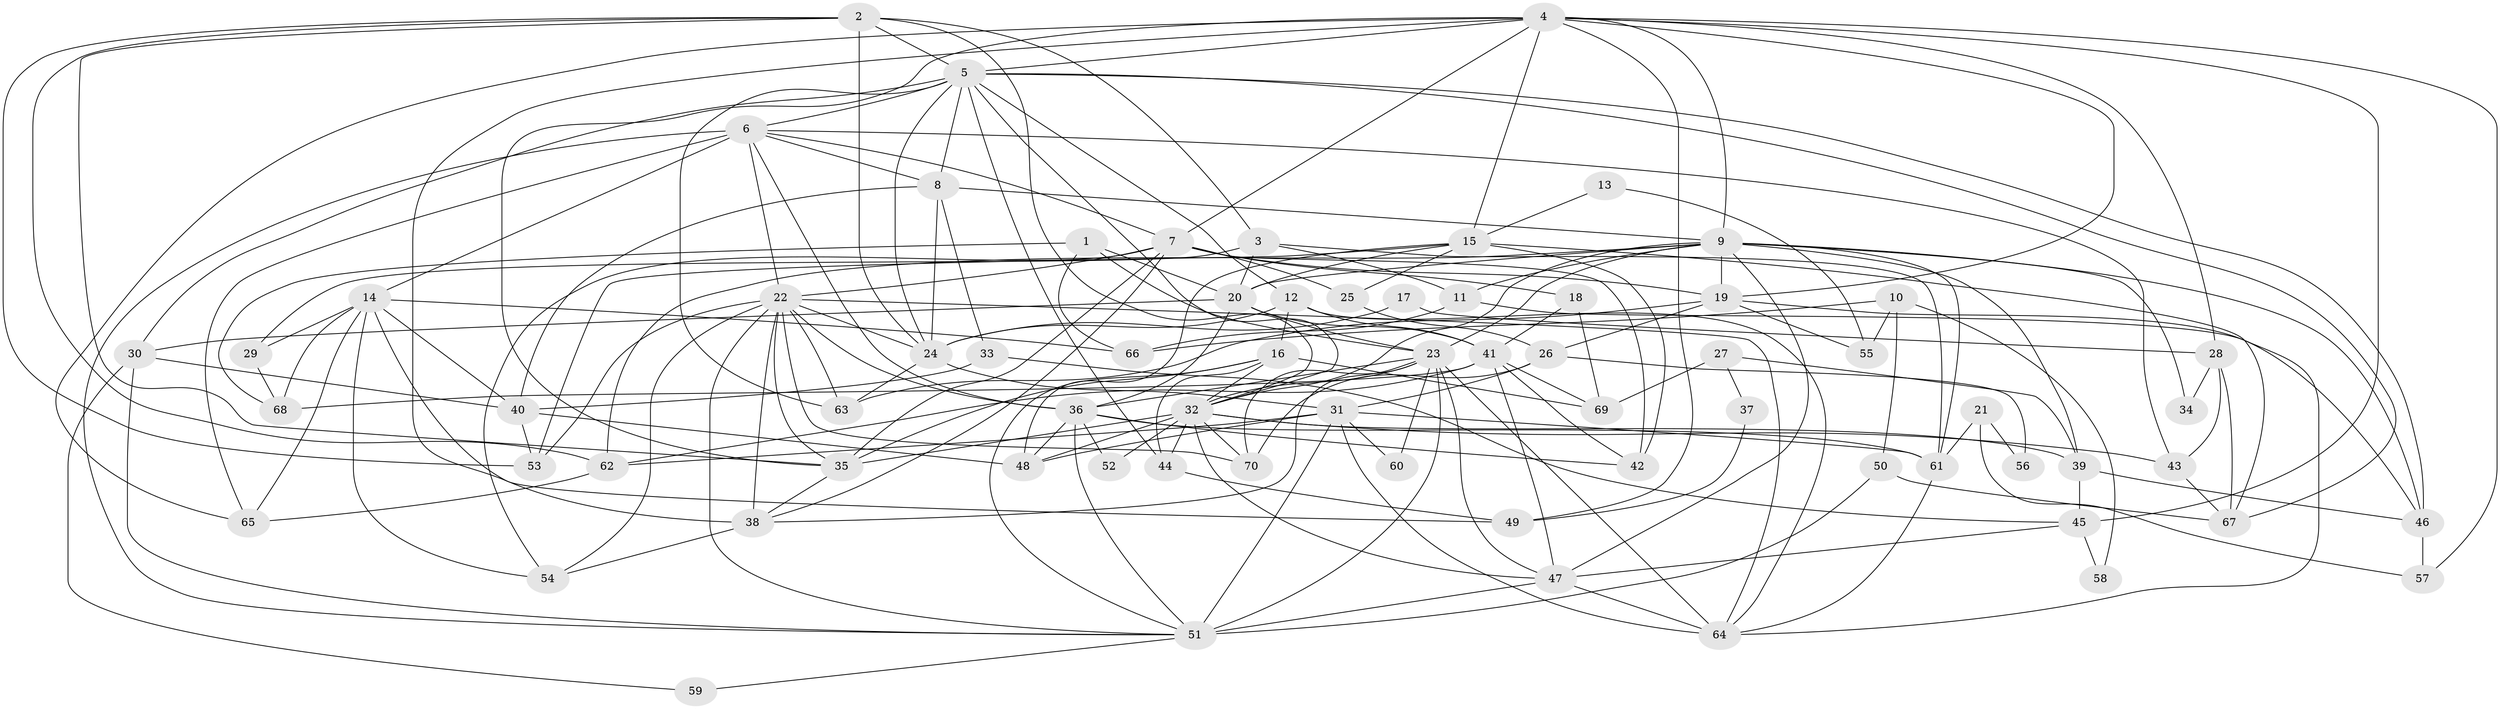 // original degree distribution, {4: 0.3237410071942446, 2: 0.1510791366906475, 5: 0.2158273381294964, 3: 0.19424460431654678, 7: 0.02158273381294964, 8: 0.014388489208633094, 6: 0.07913669064748201}
// Generated by graph-tools (version 1.1) at 2025/51/03/04/25 22:51:16]
// undirected, 70 vertices, 192 edges
graph export_dot {
  node [color=gray90,style=filled];
  1;
  2;
  3;
  4;
  5;
  6;
  7;
  8;
  9;
  10;
  11;
  12;
  13;
  14;
  15;
  16;
  17;
  18;
  19;
  20;
  21;
  22;
  23;
  24;
  25;
  26;
  27;
  28;
  29;
  30;
  31;
  32;
  33;
  34;
  35;
  36;
  37;
  38;
  39;
  40;
  41;
  42;
  43;
  44;
  45;
  46;
  47;
  48;
  49;
  50;
  51;
  52;
  53;
  54;
  55;
  56;
  57;
  58;
  59;
  60;
  61;
  62;
  63;
  64;
  65;
  66;
  67;
  68;
  69;
  70;
  1 -- 20 [weight=1.0];
  1 -- 23 [weight=1.0];
  1 -- 66 [weight=1.0];
  1 -- 68 [weight=1.0];
  2 -- 3 [weight=1.0];
  2 -- 5 [weight=1.0];
  2 -- 24 [weight=2.0];
  2 -- 32 [weight=2.0];
  2 -- 35 [weight=1.0];
  2 -- 53 [weight=1.0];
  2 -- 62 [weight=1.0];
  3 -- 11 [weight=1.0];
  3 -- 20 [weight=1.0];
  3 -- 29 [weight=1.0];
  3 -- 61 [weight=1.0];
  4 -- 5 [weight=1.0];
  4 -- 7 [weight=1.0];
  4 -- 9 [weight=1.0];
  4 -- 15 [weight=1.0];
  4 -- 19 [weight=1.0];
  4 -- 28 [weight=1.0];
  4 -- 35 [weight=1.0];
  4 -- 38 [weight=1.0];
  4 -- 45 [weight=1.0];
  4 -- 49 [weight=1.0];
  4 -- 57 [weight=1.0];
  4 -- 65 [weight=1.0];
  5 -- 6 [weight=1.0];
  5 -- 8 [weight=1.0];
  5 -- 12 [weight=1.0];
  5 -- 24 [weight=1.0];
  5 -- 30 [weight=1.0];
  5 -- 32 [weight=1.0];
  5 -- 44 [weight=1.0];
  5 -- 46 [weight=1.0];
  5 -- 63 [weight=1.0];
  5 -- 67 [weight=1.0];
  6 -- 7 [weight=1.0];
  6 -- 8 [weight=1.0];
  6 -- 14 [weight=2.0];
  6 -- 22 [weight=2.0];
  6 -- 36 [weight=1.0];
  6 -- 43 [weight=1.0];
  6 -- 51 [weight=1.0];
  6 -- 65 [weight=1.0];
  7 -- 18 [weight=1.0];
  7 -- 19 [weight=1.0];
  7 -- 22 [weight=2.0];
  7 -- 25 [weight=1.0];
  7 -- 35 [weight=1.0];
  7 -- 38 [weight=1.0];
  7 -- 42 [weight=1.0];
  7 -- 54 [weight=1.0];
  8 -- 9 [weight=1.0];
  8 -- 24 [weight=1.0];
  8 -- 33 [weight=1.0];
  8 -- 40 [weight=1.0];
  9 -- 11 [weight=1.0];
  9 -- 19 [weight=1.0];
  9 -- 20 [weight=1.0];
  9 -- 23 [weight=1.0];
  9 -- 32 [weight=1.0];
  9 -- 34 [weight=1.0];
  9 -- 39 [weight=1.0];
  9 -- 46 [weight=1.0];
  9 -- 47 [weight=1.0];
  9 -- 61 [weight=1.0];
  9 -- 62 [weight=1.0];
  10 -- 50 [weight=1.0];
  10 -- 55 [weight=1.0];
  10 -- 58 [weight=1.0];
  10 -- 66 [weight=1.0];
  11 -- 46 [weight=1.0];
  11 -- 66 [weight=1.0];
  12 -- 16 [weight=1.0];
  12 -- 24 [weight=1.0];
  12 -- 41 [weight=1.0];
  12 -- 64 [weight=1.0];
  13 -- 15 [weight=1.0];
  13 -- 55 [weight=1.0];
  14 -- 29 [weight=1.0];
  14 -- 40 [weight=1.0];
  14 -- 49 [weight=1.0];
  14 -- 54 [weight=1.0];
  14 -- 65 [weight=1.0];
  14 -- 66 [weight=1.0];
  14 -- 68 [weight=1.0];
  15 -- 20 [weight=1.0];
  15 -- 25 [weight=1.0];
  15 -- 42 [weight=1.0];
  15 -- 48 [weight=1.0];
  15 -- 53 [weight=1.0];
  15 -- 67 [weight=1.0];
  16 -- 32 [weight=1.0];
  16 -- 35 [weight=1.0];
  16 -- 44 [weight=1.0];
  16 -- 51 [weight=1.0];
  16 -- 69 [weight=1.0];
  17 -- 24 [weight=1.0];
  17 -- 28 [weight=1.0];
  18 -- 41 [weight=1.0];
  18 -- 69 [weight=1.0];
  19 -- 26 [weight=1.0];
  19 -- 55 [weight=1.0];
  19 -- 63 [weight=1.0];
  19 -- 64 [weight=1.0];
  20 -- 23 [weight=1.0];
  20 -- 30 [weight=1.0];
  20 -- 36 [weight=1.0];
  20 -- 41 [weight=1.0];
  21 -- 56 [weight=1.0];
  21 -- 57 [weight=1.0];
  21 -- 61 [weight=1.0];
  22 -- 24 [weight=2.0];
  22 -- 35 [weight=1.0];
  22 -- 36 [weight=1.0];
  22 -- 38 [weight=2.0];
  22 -- 51 [weight=1.0];
  22 -- 53 [weight=1.0];
  22 -- 54 [weight=1.0];
  22 -- 63 [weight=1.0];
  22 -- 64 [weight=1.0];
  22 -- 70 [weight=1.0];
  23 -- 32 [weight=1.0];
  23 -- 36 [weight=1.0];
  23 -- 38 [weight=1.0];
  23 -- 47 [weight=1.0];
  23 -- 51 [weight=3.0];
  23 -- 60 [weight=1.0];
  23 -- 64 [weight=1.0];
  23 -- 70 [weight=1.0];
  24 -- 31 [weight=1.0];
  24 -- 63 [weight=1.0];
  25 -- 26 [weight=1.0];
  26 -- 31 [weight=1.0];
  26 -- 56 [weight=1.0];
  26 -- 70 [weight=1.0];
  27 -- 37 [weight=1.0];
  27 -- 39 [weight=1.0];
  27 -- 69 [weight=1.0];
  28 -- 34 [weight=1.0];
  28 -- 43 [weight=1.0];
  28 -- 67 [weight=1.0];
  29 -- 68 [weight=1.0];
  30 -- 40 [weight=1.0];
  30 -- 51 [weight=1.0];
  30 -- 59 [weight=1.0];
  31 -- 48 [weight=1.0];
  31 -- 51 [weight=1.0];
  31 -- 60 [weight=1.0];
  31 -- 61 [weight=1.0];
  31 -- 62 [weight=1.0];
  31 -- 64 [weight=2.0];
  32 -- 35 [weight=2.0];
  32 -- 39 [weight=1.0];
  32 -- 43 [weight=1.0];
  32 -- 44 [weight=2.0];
  32 -- 47 [weight=1.0];
  32 -- 48 [weight=1.0];
  32 -- 52 [weight=1.0];
  32 -- 70 [weight=1.0];
  33 -- 40 [weight=1.0];
  33 -- 45 [weight=1.0];
  35 -- 38 [weight=1.0];
  36 -- 42 [weight=1.0];
  36 -- 48 [weight=1.0];
  36 -- 51 [weight=1.0];
  36 -- 52 [weight=1.0];
  36 -- 61 [weight=1.0];
  37 -- 49 [weight=1.0];
  38 -- 54 [weight=1.0];
  39 -- 45 [weight=1.0];
  39 -- 46 [weight=1.0];
  40 -- 48 [weight=1.0];
  40 -- 53 [weight=1.0];
  41 -- 42 [weight=1.0];
  41 -- 47 [weight=1.0];
  41 -- 62 [weight=1.0];
  41 -- 68 [weight=1.0];
  41 -- 69 [weight=1.0];
  43 -- 67 [weight=1.0];
  44 -- 49 [weight=1.0];
  45 -- 47 [weight=1.0];
  45 -- 58 [weight=1.0];
  46 -- 57 [weight=1.0];
  47 -- 51 [weight=1.0];
  47 -- 64 [weight=1.0];
  50 -- 51 [weight=1.0];
  50 -- 67 [weight=1.0];
  51 -- 59 [weight=1.0];
  61 -- 64 [weight=1.0];
  62 -- 65 [weight=1.0];
}

